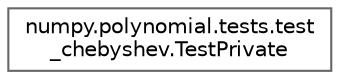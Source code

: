 digraph "Graphical Class Hierarchy"
{
 // LATEX_PDF_SIZE
  bgcolor="transparent";
  edge [fontname=Helvetica,fontsize=10,labelfontname=Helvetica,labelfontsize=10];
  node [fontname=Helvetica,fontsize=10,shape=box,height=0.2,width=0.4];
  rankdir="LR";
  Node0 [id="Node000000",label="numpy.polynomial.tests.test\l_chebyshev.TestPrivate",height=0.2,width=0.4,color="grey40", fillcolor="white", style="filled",URL="$d9/db1/classnumpy_1_1polynomial_1_1tests_1_1test__chebyshev_1_1TestPrivate.html",tooltip=" "];
}
